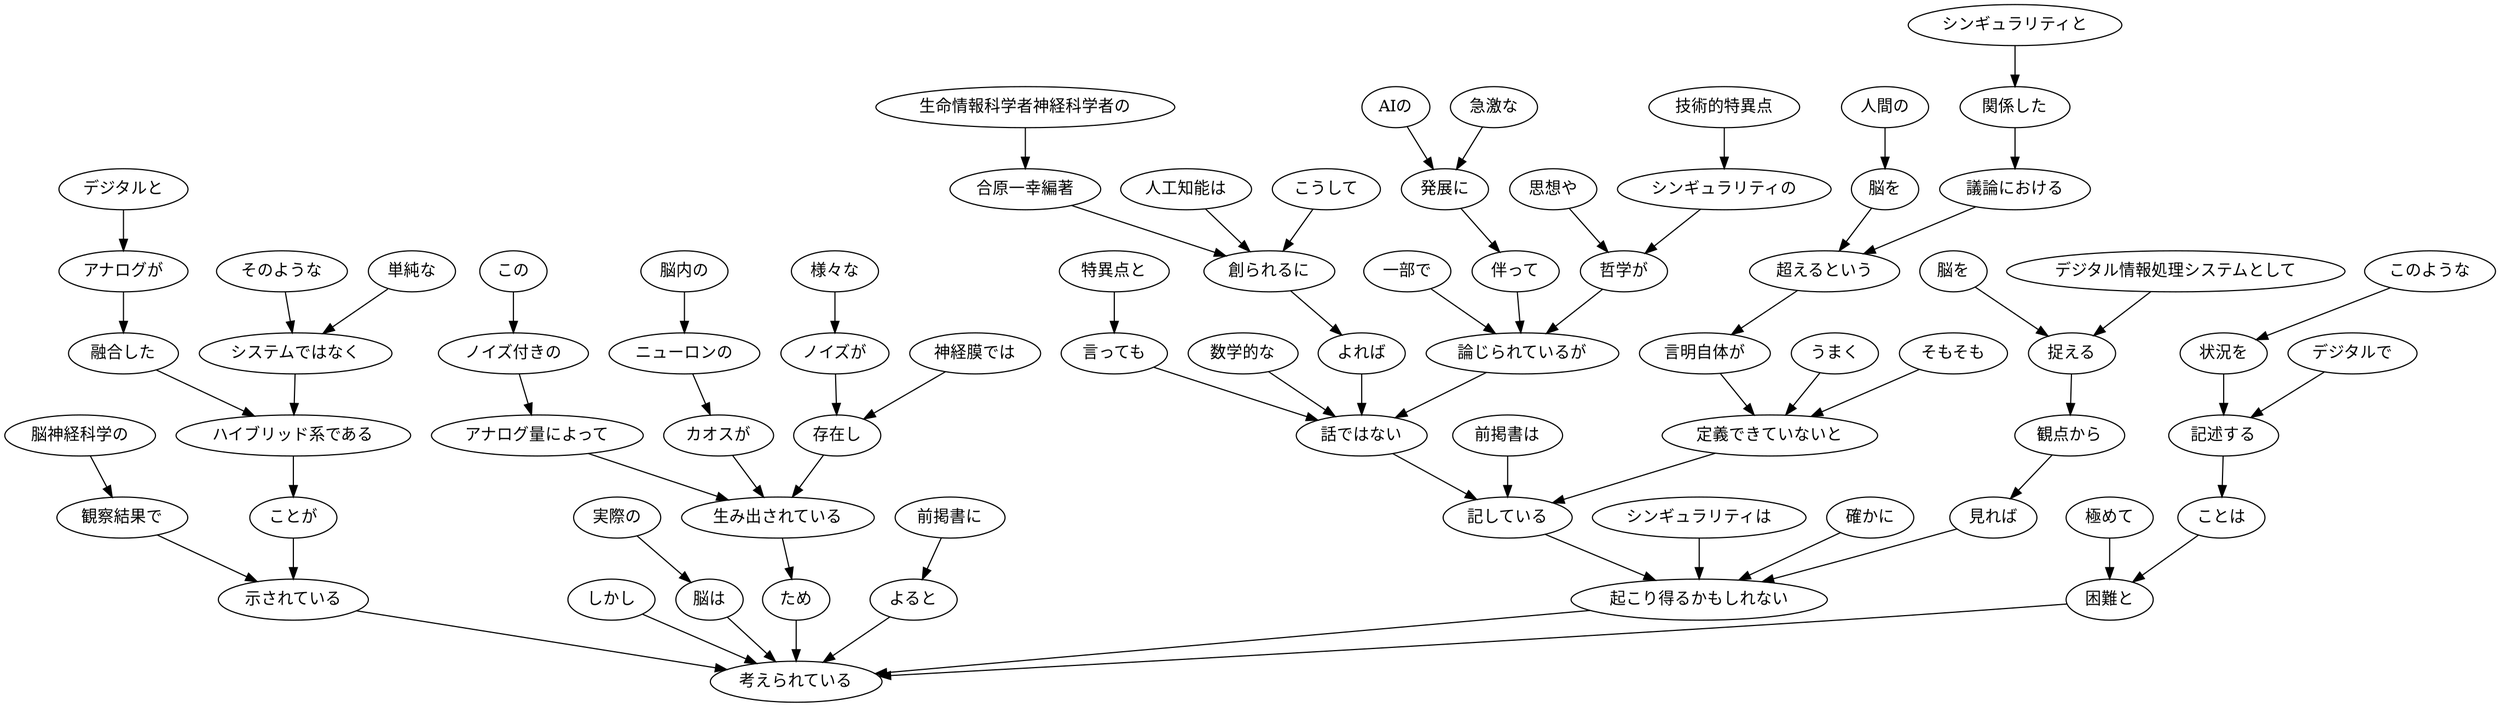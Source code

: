 // ans44
digraph {
	0 [label="生命情報科学者神経科学者の"]
	1 [label="合原一幸編著"]
	0 -> 1
	1 [label="合原一幸編著"]
	4 [label="創られるに"]
	1 -> 4
	2 [label="人工知能は"]
	4 [label="創られるに"]
	2 -> 4
	3 [label="こうして"]
	4 [label="創られるに"]
	3 -> 4
	4 [label="創られるに"]
	5 [label="よれば"]
	4 -> 5
	5 [label="よれば"]
	19 [label="話ではない"]
	5 -> 19
	6 [label="AIの"]
	8 [label="発展に"]
	6 -> 8
	7 [label="急激な"]
	8 [label="発展に"]
	7 -> 8
	8 [label="発展に"]
	9 [label="伴って"]
	8 -> 9
	9 [label="伴って"]
	15 [label="論じられているが"]
	9 -> 15
	10 [label="技術的特異点"]
	11 [label="シンギュラリティの"]
	10 -> 11
	11 [label="シンギュラリティの"]
	13 [label="哲学が"]
	11 -> 13
	12 [label="思想や"]
	13 [label="哲学が"]
	12 -> 13
	13 [label="哲学が"]
	15 [label="論じられているが"]
	13 -> 15
	14 [label="一部で"]
	15 [label="論じられているが"]
	14 -> 15
	15 [label="論じられているが"]
	19 [label="話ではない"]
	15 -> 19
	16 [label="特異点と"]
	17 [label="言っても"]
	16 -> 17
	17 [label="言っても"]
	19 [label="話ではない"]
	17 -> 19
	18 [label="数学的な"]
	19 [label="話ではない"]
	18 -> 19
	19 [label="話ではない"]
	31 [label="記している"]
	19 -> 31
	20 [label="前掲書は"]
	31 [label="記している"]
	20 -> 31
	21 [label="そもそも"]
	30 [label="定義できていないと"]
	21 -> 30
	22 [label="シンギュラリティと"]
	23 [label="関係した"]
	22 -> 23
	23 [label="関係した"]
	24 [label="議論における"]
	23 -> 24
	24 [label="議論における"]
	27 [label="超えるという"]
	24 -> 27
	25 [label="人間の"]
	26 [label="脳を"]
	25 -> 26
	26 [label="脳を"]
	27 [label="超えるという"]
	26 -> 27
	27 [label="超えるという"]
	28 [label="言明自体が"]
	27 -> 28
	28 [label="言明自体が"]
	30 [label="定義できていないと"]
	28 -> 30
	29 [label="うまく"]
	30 [label="定義できていないと"]
	29 -> 30
	30 [label="定義できていないと"]
	31 [label="記している"]
	30 -> 31
	31 [label="記している"]
	39 [label="起こり得るかもしれない"]
	31 -> 39
	32 [label="確かに"]
	39 [label="起こり得るかもしれない"]
	32 -> 39
	33 [label="脳を"]
	35 [label="捉える"]
	33 -> 35
	34 [label="デジタル情報処理システムとして"]
	35 [label="捉える"]
	34 -> 35
	35 [label="捉える"]
	36 [label="観点から"]
	35 -> 36
	36 [label="観点から"]
	37 [label="見れば"]
	36 -> 37
	37 [label="見れば"]
	39 [label="起こり得るかもしれない"]
	37 -> 39
	38 [label="シンギュラリティは"]
	39 [label="起こり得るかもしれない"]
	38 -> 39
	39 [label="起こり得るかもしれない"]
	75 [label="考えられている"]
	39 -> 75
	40 [label="しかし"]
	75 [label="考えられている"]
	40 -> 75
	41 [label="実際の"]
	42 [label="脳は"]
	41 -> 42
	42 [label="脳は"]
	75 [label="考えられている"]
	42 -> 75
	43 [label="そのような"]
	45 [label="システムではなく"]
	43 -> 45
	44 [label="単純な"]
	45 [label="システムではなく"]
	44 -> 45
	45 [label="システムではなく"]
	49 [label="ハイブリッド系である"]
	45 -> 49
	46 [label="デジタルと"]
	47 [label="アナログが"]
	46 -> 47
	47 [label="アナログが"]
	48 [label="融合した"]
	47 -> 48
	48 [label="融合した"]
	49 [label="ハイブリッド系である"]
	48 -> 49
	49 [label="ハイブリッド系である"]
	50 [label="ことが"]
	49 -> 50
	50 [label="ことが"]
	53 [label="示されている"]
	50 -> 53
	51 [label="脳神経科学の"]
	52 [label="観察結果で"]
	51 -> 52
	52 [label="観察結果で"]
	53 [label="示されている"]
	52 -> 53
	53 [label="示されている"]
	75 [label="考えられている"]
	53 -> 75
	54 [label="前掲書に"]
	55 [label="よると"]
	54 -> 55
	55 [label="よると"]
	75 [label="考えられている"]
	55 -> 75
	56 [label="神経膜では"]
	59 [label="存在し"]
	56 -> 59
	57 [label="様々な"]
	58 [label="ノイズが"]
	57 -> 58
	58 [label="ノイズが"]
	59 [label="存在し"]
	58 -> 59
	59 [label="存在し"]
	66 [label="生み出されている"]
	59 -> 66
	60 [label="この"]
	61 [label="ノイズ付きの"]
	60 -> 61
	61 [label="ノイズ付きの"]
	62 [label="アナログ量によって"]
	61 -> 62
	62 [label="アナログ量によって"]
	66 [label="生み出されている"]
	62 -> 66
	63 [label="脳内の"]
	64 [label="ニューロンの"]
	63 -> 64
	64 [label="ニューロンの"]
	65 [label="カオスが"]
	64 -> 65
	65 [label="カオスが"]
	66 [label="生み出されている"]
	65 -> 66
	66 [label="生み出されている"]
	67 [label="ため"]
	66 -> 67
	67 [label="ため"]
	75 [label="考えられている"]
	67 -> 75
	68 [label="このような"]
	69 [label="状況を"]
	68 -> 69
	69 [label="状況を"]
	71 [label="記述する"]
	69 -> 71
	70 [label="デジタルで"]
	71 [label="記述する"]
	70 -> 71
	71 [label="記述する"]
	72 [label="ことは"]
	71 -> 72
	72 [label="ことは"]
	74 [label="困難と"]
	72 -> 74
	73 [label="極めて"]
	74 [label="困難と"]
	73 -> 74
	74 [label="困難と"]
	75 [label="考えられている"]
	74 -> 75
}

